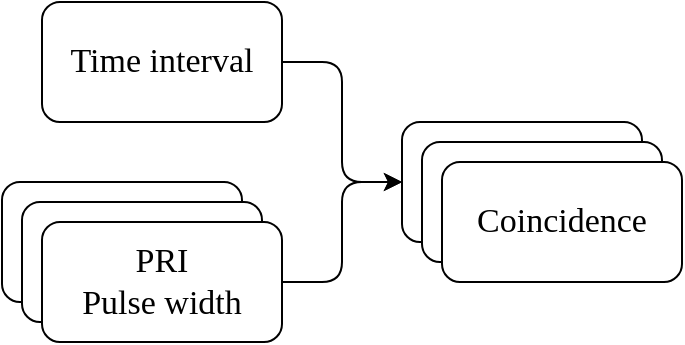 <mxfile version="13.3.5" type="google" pages="3"><diagram id="C5RBs43oDa-KdzZeNtuy" name="Page-1"><mxGraphModel dx="1370" dy="751" grid="1" gridSize="10" guides="1" tooltips="1" connect="1" arrows="1" fold="1" page="1" pageScale="1" pageWidth="827" pageHeight="1169" math="0" shadow="0"><root><mxCell id="WIyWlLk6GJQsqaUBKTNV-0"/><mxCell id="WIyWlLk6GJQsqaUBKTNV-1" parent="WIyWlLk6GJQsqaUBKTNV-0"/><mxCell id="mg2oStzHXtW_WgozKbuA-0" value="Time interval" style="rounded=1;whiteSpace=wrap;html=1;fontFamily=Times New Roman;fontSize=17;" vertex="1" parent="WIyWlLk6GJQsqaUBKTNV-1"><mxGeometry x="100" y="120" width="120" height="60" as="geometry"/></mxCell><mxCell id="mg2oStzHXtW_WgozKbuA-4" value="" style="group;fontFamily=Times New Roman;fontSize=17;" vertex="1" connectable="0" parent="WIyWlLk6GJQsqaUBKTNV-1"><mxGeometry x="80" y="210" width="140" height="80" as="geometry"/></mxCell><mxCell id="mg2oStzHXtW_WgozKbuA-3" value="" style="rounded=1;whiteSpace=wrap;html=1;fontFamily=Times New Roman;fontSize=17;" vertex="1" parent="mg2oStzHXtW_WgozKbuA-4"><mxGeometry width="120" height="60" as="geometry"/></mxCell><mxCell id="mg2oStzHXtW_WgozKbuA-2" value="" style="rounded=1;whiteSpace=wrap;html=1;fontFamily=Times New Roman;fontSize=17;" vertex="1" parent="mg2oStzHXtW_WgozKbuA-4"><mxGeometry x="10" y="10" width="120" height="60" as="geometry"/></mxCell><mxCell id="mg2oStzHXtW_WgozKbuA-1" value="&lt;div style=&quot;font-size: 17px&quot;&gt;PRI&lt;/div&gt;&lt;div style=&quot;font-size: 17px&quot;&gt;Pulse width&lt;br style=&quot;font-size: 17px&quot;&gt;&lt;/div&gt;" style="rounded=1;whiteSpace=wrap;html=1;fontFamily=Times New Roman;fontSize=17;" vertex="1" parent="mg2oStzHXtW_WgozKbuA-4"><mxGeometry x="20" y="20" width="120" height="60" as="geometry"/></mxCell><mxCell id="mg2oStzHXtW_WgozKbuA-11" value="" style="group;fontFamily=Times New Roman;fontSize=17;" vertex="1" connectable="0" parent="WIyWlLk6GJQsqaUBKTNV-1"><mxGeometry x="280" y="180" width="140" height="80" as="geometry"/></mxCell><mxCell id="mg2oStzHXtW_WgozKbuA-10" value="" style="rounded=1;whiteSpace=wrap;html=1;fontFamily=Times New Roman;fontSize=17;" vertex="1" parent="mg2oStzHXtW_WgozKbuA-11"><mxGeometry width="120" height="60" as="geometry"/></mxCell><mxCell id="mg2oStzHXtW_WgozKbuA-9" value="" style="rounded=1;whiteSpace=wrap;html=1;fontFamily=Times New Roman;fontSize=17;" vertex="1" parent="mg2oStzHXtW_WgozKbuA-11"><mxGeometry x="10" y="10" width="120" height="60" as="geometry"/></mxCell><mxCell id="mg2oStzHXtW_WgozKbuA-5" value="Coincidence" style="rounded=1;whiteSpace=wrap;html=1;fontFamily=Times New Roman;fontSize=17;" vertex="1" parent="mg2oStzHXtW_WgozKbuA-11"><mxGeometry x="20" y="20" width="120" height="60" as="geometry"/></mxCell><mxCell id="mg2oStzHXtW_WgozKbuA-12" value="" style="endArrow=classic;html=1;exitX=1;exitY=0.5;exitDx=0;exitDy=0;entryX=0;entryY=0.5;entryDx=0;entryDy=0;edgeStyle=orthogonalEdgeStyle;fontFamily=Times New Roman;fontSize=17;" edge="1" parent="WIyWlLk6GJQsqaUBKTNV-1" source="mg2oStzHXtW_WgozKbuA-1" target="mg2oStzHXtW_WgozKbuA-10"><mxGeometry width="50" height="50" relative="1" as="geometry"><mxPoint x="350" y="270" as="sourcePoint"/><mxPoint x="400" y="220" as="targetPoint"/></mxGeometry></mxCell><mxCell id="mg2oStzHXtW_WgozKbuA-13" value="" style="endArrow=classic;html=1;exitX=1;exitY=0.5;exitDx=0;exitDy=0;entryX=0;entryY=0.5;entryDx=0;entryDy=0;edgeStyle=orthogonalEdgeStyle;fontFamily=Times New Roman;fontSize=17;" edge="1" parent="WIyWlLk6GJQsqaUBKTNV-1" source="mg2oStzHXtW_WgozKbuA-0" target="mg2oStzHXtW_WgozKbuA-10"><mxGeometry width="50" height="50" relative="1" as="geometry"><mxPoint x="360" y="410" as="sourcePoint"/><mxPoint x="410" y="360" as="targetPoint"/></mxGeometry></mxCell></root></mxGraphModel></diagram><diagram id="hbaZ22dySnOo2zlzxiYF" name="Page-2"><mxGraphModel dx="1370" dy="751" grid="1" gridSize="10" guides="1" tooltips="1" connect="1" arrows="1" fold="1" page="1" pageScale="1" pageWidth="850" pageHeight="1100" math="0" shadow="0"><root><mxCell id="pH2Q1aH2elY5Xpd_17xR-0"/><mxCell id="pH2Q1aH2elY5Xpd_17xR-1" parent="pH2Q1aH2elY5Xpd_17xR-0"/><mxCell id="396Rq34fmTgZpMaVyyFJ-0" value="" style="group;fontFamily=Times New Roman;fontSize=17;" vertex="1" connectable="0" parent="pH2Q1aH2elY5Xpd_17xR-1"><mxGeometry x="80" y="150" width="140" height="80" as="geometry"/></mxCell><mxCell id="396Rq34fmTgZpMaVyyFJ-1" value="" style="rounded=1;whiteSpace=wrap;html=1;fontFamily=Times New Roman;fontSize=17;" vertex="1" parent="396Rq34fmTgZpMaVyyFJ-0"><mxGeometry width="120" height="60" as="geometry"/></mxCell><mxCell id="396Rq34fmTgZpMaVyyFJ-2" value="" style="rounded=1;whiteSpace=wrap;html=1;fontFamily=Times New Roman;fontSize=17;" vertex="1" parent="396Rq34fmTgZpMaVyyFJ-0"><mxGeometry x="10" y="10" width="120" height="60" as="geometry"/></mxCell><mxCell id="396Rq34fmTgZpMaVyyFJ-3" value="Coincidence" style="rounded=1;whiteSpace=wrap;html=1;fontFamily=Times New Roman;fontSize=17;" vertex="1" parent="396Rq34fmTgZpMaVyyFJ-0"><mxGeometry x="20" y="20" width="120" height="60" as="geometry"/></mxCell><mxCell id="8uTv9qnlRIvlyuxHD4jb-2" value="" style="group;fontFamily=Times New Roman;fontSize=17;" vertex="1" connectable="0" parent="pH2Q1aH2elY5Xpd_17xR-1"><mxGeometry x="310" y="230" width="260" height="80" as="geometry"/></mxCell><mxCell id="8uTv9qnlRIvlyuxHD4jb-1" value="" style="rounded=1;whiteSpace=wrap;html=1;fontFamily=Times New Roman;fontSize=17;" vertex="1" parent="8uTv9qnlRIvlyuxHD4jb-2"><mxGeometry width="236.364" height="60" as="geometry"/></mxCell><mxCell id="8uTv9qnlRIvlyuxHD4jb-0" value="" style="rounded=1;whiteSpace=wrap;html=1;fontFamily=Times New Roman;fontSize=17;" vertex="1" parent="8uTv9qnlRIvlyuxHD4jb-2"><mxGeometry x="11.818" y="10" width="236.364" height="60" as="geometry"/></mxCell><mxCell id="396Rq34fmTgZpMaVyyFJ-12" value="Jamming percentage outstanding" style="rounded=1;whiteSpace=wrap;html=1;fontFamily=Times New Roman;fontSize=17;" vertex="1" parent="8uTv9qnlRIvlyuxHD4jb-2"><mxGeometry x="23.636" y="20" width="236.364" height="60" as="geometry"/></mxCell><mxCell id="8uTv9qnlRIvlyuxHD4jb-3" value="" style="endArrow=classic;html=1;exitX=1;exitY=0.5;exitDx=0;exitDy=0;entryX=0;entryY=0.5;entryDx=0;entryDy=0;edgeStyle=orthogonalEdgeStyle;fontFamily=Times New Roman;fontSize=17;" edge="1" parent="pH2Q1aH2elY5Xpd_17xR-1" source="396Rq34fmTgZpMaVyyFJ-3" target="8uTv9qnlRIvlyuxHD4jb-1"><mxGeometry width="50" height="50" relative="1" as="geometry"><mxPoint x="270" y="200" as="sourcePoint"/><mxPoint x="320" y="150" as="targetPoint"/><Array as="points"><mxPoint x="260" y="200"/><mxPoint x="260" y="260"/></Array></mxGeometry></mxCell><mxCell id="8uTv9qnlRIvlyuxHD4jb-4" value="" style="endArrow=classic;html=1;exitX=1;exitY=0.5;exitDx=0;exitDy=0;entryX=0;entryY=0.5;entryDx=0;entryDy=0;edgeStyle=orthogonalEdgeStyle;fontFamily=Times New Roman;fontSize=17;" edge="1" parent="pH2Q1aH2elY5Xpd_17xR-1" source="396Rq34fmTgZpMaVyyFJ-4" target="8uTv9qnlRIvlyuxHD4jb-1"><mxGeometry width="50" height="50" relative="1" as="geometry"><mxPoint x="220" y="200" as="sourcePoint"/><mxPoint x="360" y="240" as="targetPoint"/><Array as="points"><mxPoint x="260" y="320"/><mxPoint x="260" y="260"/></Array></mxGeometry></mxCell><mxCell id="ZXO7MU5NMveuw5NBW7Z7-0" value="" style="group" vertex="1" connectable="0" parent="pH2Q1aH2elY5Xpd_17xR-1"><mxGeometry x="40" y="270" width="185" height="80" as="geometry"/></mxCell><mxCell id="396Rq34fmTgZpMaVyyFJ-10" value="" style="rounded=1;whiteSpace=wrap;html=1;fontFamily=Times New Roman;fontSize=17;" vertex="1" parent="ZXO7MU5NMveuw5NBW7Z7-0"><mxGeometry width="160.333" height="60" as="geometry"/></mxCell><mxCell id="396Rq34fmTgZpMaVyyFJ-11" value="" style="rounded=1;whiteSpace=wrap;html=1;fontFamily=Times New Roman;fontSize=17;" vertex="1" parent="ZXO7MU5NMveuw5NBW7Z7-0"><mxGeometry x="12.333" y="10" width="160.333" height="60" as="geometry"/></mxCell><mxCell id="396Rq34fmTgZpMaVyyFJ-4" value="&lt;div style=&quot;font-size: 17px&quot;&gt;Total Pulses&lt;/div&gt;&lt;div style=&quot;font-size: 17px&quot;&gt;Percentage Jamming&lt;/div&gt;" style="rounded=1;whiteSpace=wrap;html=1;fontFamily=Times New Roman;fontSize=17;" vertex="1" parent="ZXO7MU5NMveuw5NBW7Z7-0"><mxGeometry x="24.667" y="20" width="160.333" height="60" as="geometry"/></mxCell></root></mxGraphModel></diagram><diagram id="hUs5ruIOIqEzkgFC1erU" name="Page-3"><mxGraphModel dx="1370" dy="751" grid="1" gridSize="10" guides="1" tooltips="1" connect="1" arrows="1" fold="1" page="1" pageScale="1" pageWidth="850" pageHeight="1100" math="0" shadow="0"><root><mxCell id="wwC9L8FseA0uYXusVYH--0"/><mxCell id="wwC9L8FseA0uYXusVYH--1" parent="wwC9L8FseA0uYXusVYH--0"/><mxCell id="KsrWkd7gOFF-m2ng1L3C-3" value="" style="rounded=1;whiteSpace=wrap;html=1;fontFamily=Times New Roman;fontSize=17;" vertex="1" parent="wwC9L8FseA0uYXusVYH--1"><mxGeometry y="130" width="340" height="170" as="geometry"/></mxCell><mxCell id="KsrWkd7gOFF-m2ng1L3C-2" value="" style="rounded=1;whiteSpace=wrap;html=1;fontFamily=Times New Roman;fontSize=17;" vertex="1" parent="wwC9L8FseA0uYXusVYH--1"><mxGeometry x="20" y="150" width="340" height="170" as="geometry"/></mxCell><mxCell id="SqJNv4y3WBuVO3zyJZTq-4" value="" style="rounded=1;whiteSpace=wrap;html=1;fontFamily=Times New Roman;fontSize=17;" vertex="1" parent="wwC9L8FseA0uYXusVYH--1"><mxGeometry x="40" y="170" width="340" height="170" as="geometry"/></mxCell><mxCell id="iWm6vKLWpeoYX6N2dxEf-0" value="" style="group;fontFamily=Times New Roman;fontSize=17;" vertex="1" connectable="0" parent="wwC9L8FseA0uYXusVYH--1"><mxGeometry x="60" y="210" width="290" height="110" as="geometry"/></mxCell><mxCell id="iWm6vKLWpeoYX6N2dxEf-1" value="" style="rounded=1;whiteSpace=wrap;html=1;fontFamily=Times New Roman;fontSize=17;" vertex="1" parent="iWm6vKLWpeoYX6N2dxEf-0"><mxGeometry width="263.636" height="82.5" as="geometry"/></mxCell><mxCell id="iWm6vKLWpeoYX6N2dxEf-2" value="" style="rounded=1;whiteSpace=wrap;html=1;fontFamily=Times New Roman;fontSize=17;" vertex="1" parent="iWm6vKLWpeoYX6N2dxEf-0"><mxGeometry x="13.182" y="13.75" width="263.636" height="82.5" as="geometry"/></mxCell><mxCell id="iWm6vKLWpeoYX6N2dxEf-3" value="&lt;div style=&quot;font-size: 17px;&quot;&gt;Jamming percentage outstanding&lt;/div&gt;&lt;div style=&quot;font-size: 17px;&quot;&gt;P&lt;sub style=&quot;font-size: 17px;&quot;&gt;J&lt;/sub&gt;&lt;/div&gt;&lt;div style=&quot;font-size: 17px;&quot;&gt;&lt;div style=&quot;font-size: 17px;&quot;&gt;MA&lt;br style=&quot;font-size: 17px;&quot;&gt;&lt;/div&gt;&lt;/div&gt;" style="rounded=1;whiteSpace=wrap;html=1;fontFamily=Times New Roman;fontSize=17;" vertex="1" parent="iWm6vKLWpeoYX6N2dxEf-0"><mxGeometry x="26.364" y="27.5" width="263.636" height="82.5" as="geometry"/></mxCell><mxCell id="SqJNv4y3WBuVO3zyJZTq-14" value="" style="group;fontFamily=Times New Roman;fontSize=17;" vertex="1" connectable="0" parent="wwC9L8FseA0uYXusVYH--1"><mxGeometry x="450" y="225" width="140" height="80" as="geometry"/></mxCell><mxCell id="SqJNv4y3WBuVO3zyJZTq-13" value="" style="rounded=1;whiteSpace=wrap;html=1;fontFamily=Times New Roman;fontSize=17;" vertex="1" parent="SqJNv4y3WBuVO3zyJZTq-14"><mxGeometry width="120" height="60" as="geometry"/></mxCell><mxCell id="SqJNv4y3WBuVO3zyJZTq-12" value="" style="rounded=1;whiteSpace=wrap;html=1;fontFamily=Times New Roman;fontSize=17;" vertex="1" parent="SqJNv4y3WBuVO3zyJZTq-14"><mxGeometry x="10" y="10" width="120" height="60" as="geometry"/></mxCell><mxCell id="SqJNv4y3WBuVO3zyJZTq-11" value="Threat Ranking" style="rounded=1;whiteSpace=wrap;html=1;fontFamily=Times New Roman;fontSize=17;" vertex="1" parent="SqJNv4y3WBuVO3zyJZTq-14"><mxGeometry x="20" y="20" width="120" height="60" as="geometry"/></mxCell><mxCell id="SqJNv4y3WBuVO3zyJZTq-15" value="" style="group;fontFamily=Times New Roman;fontSize=17;" vertex="1" connectable="0" parent="wwC9L8FseA0uYXusVYH--1"><mxGeometry x="330" y="390" width="260" height="80" as="geometry"/></mxCell><mxCell id="SqJNv4y3WBuVO3zyJZTq-10" value="" style="rounded=1;whiteSpace=wrap;html=1;fontFamily=Times New Roman;fontSize=17;" vertex="1" parent="SqJNv4y3WBuVO3zyJZTq-15"><mxGeometry width="222.857" height="60" as="geometry"/></mxCell><mxCell id="SqJNv4y3WBuVO3zyJZTq-9" value="" style="rounded=1;whiteSpace=wrap;html=1;fontFamily=Times New Roman;fontSize=17;" vertex="1" parent="SqJNv4y3WBuVO3zyJZTq-15"><mxGeometry x="18.571" y="10" width="222.857" height="60" as="geometry"/></mxCell><mxCell id="SqJNv4y3WBuVO3zyJZTq-6" value="Freestanding jamming pulses" style="rounded=1;whiteSpace=wrap;html=1;fontFamily=Times New Roman;fontSize=17;" vertex="1" parent="SqJNv4y3WBuVO3zyJZTq-15"><mxGeometry x="37.143" y="20" width="222.857" height="60" as="geometry"/></mxCell><mxCell id="SqJNv4y3WBuVO3zyJZTq-16" value="" style="endArrow=classic;html=1;exitX=1;exitY=0.5;exitDx=0;exitDy=0;entryX=0;entryY=0.5;entryDx=0;entryDy=0;fontFamily=Times New Roman;fontSize=17;" edge="1" parent="wwC9L8FseA0uYXusVYH--1" source="SqJNv4y3WBuVO3zyJZTq-4" target="SqJNv4y3WBuVO3zyJZTq-13"><mxGeometry width="50" height="50" relative="1" as="geometry"><mxPoint x="190" y="610" as="sourcePoint"/><mxPoint x="240" y="560" as="targetPoint"/></mxGeometry></mxCell><mxCell id="SqJNv4y3WBuVO3zyJZTq-17" value="Time Interval jamming profile" style="rounded=1;whiteSpace=wrap;html=1;fontFamily=Times New Roman;fontSize=17;" vertex="1" parent="wwC9L8FseA0uYXusVYH--1"><mxGeometry x="680" y="330" width="170" height="60" as="geometry"/></mxCell><mxCell id="SqJNv4y3WBuVO3zyJZTq-18" value="" style="endArrow=classic;html=1;entryX=0;entryY=0.5;entryDx=0;entryDy=0;exitX=1;exitY=0.5;exitDx=0;exitDy=0;edgeStyle=orthogonalEdgeStyle;fontFamily=Times New Roman;fontSize=17;" edge="1" parent="wwC9L8FseA0uYXusVYH--1" source="SqJNv4y3WBuVO3zyJZTq-11" target="SqJNv4y3WBuVO3zyJZTq-17"><mxGeometry width="50" height="50" relative="1" as="geometry"><mxPoint x="590" y="290" as="sourcePoint"/><mxPoint x="640" y="240" as="targetPoint"/><Array as="points"><mxPoint x="630" y="275"/><mxPoint x="630" y="360"/></Array></mxGeometry></mxCell><mxCell id="SqJNv4y3WBuVO3zyJZTq-19" value="" style="endArrow=classic;html=1;exitX=1;exitY=0.5;exitDx=0;exitDy=0;edgeStyle=orthogonalEdgeStyle;fontFamily=Times New Roman;fontSize=17;" edge="1" parent="wwC9L8FseA0uYXusVYH--1" source="SqJNv4y3WBuVO3zyJZTq-6" target="SqJNv4y3WBuVO3zyJZTq-17"><mxGeometry width="50" height="50" relative="1" as="geometry"><mxPoint x="590" y="275" as="sourcePoint"/><mxPoint x="680" y="340" as="targetPoint"/><Array as="points"><mxPoint x="630" y="440"/><mxPoint x="630" y="360"/></Array></mxGeometry></mxCell><mxCell id="KsrWkd7gOFF-m2ng1L3C-1" value="Coincidence" style="text;html=1;strokeColor=none;fillColor=none;align=center;verticalAlign=middle;whiteSpace=wrap;rounded=0;fontFamily=Times New Roman;fontSize=17;" vertex="1" parent="wwC9L8FseA0uYXusVYH--1"><mxGeometry x="75" y="180" width="290" height="20" as="geometry"/></mxCell></root></mxGraphModel></diagram></mxfile>